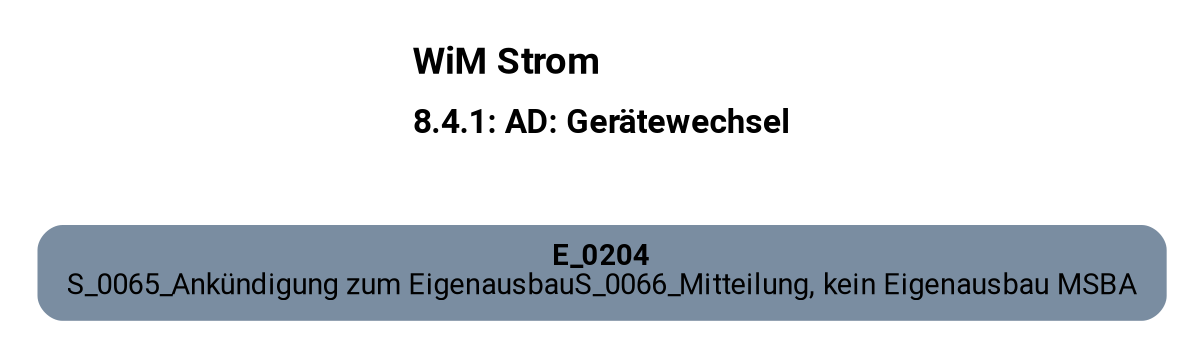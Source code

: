 digraph D {
    labelloc="t";
    label=<<B><FONT POINT-SIZE="18">WiM Strom</FONT></B><BR align="left"/><BR/><B><FONT POINT-SIZE="16">8.4.1: AD: Gerätewechsel</FONT></B><BR align="left"/><BR/><BR/><BR/>>;
    ratio="compress";
    concentrate=true;
    pack=true;
    rankdir=TB;
    packmode="array";
    size="20,20";
    fontsize=12;
    pad=0.25;
    "Empty" [margin="0.2,0.12", shape=box, style="filled,rounded", penwidth=0.0, fillcolor="#7a8da1", label=<<B>E_0204</B><BR align="center"/><FONT>S_0065_Ankündigung zum Eigenausbau
S_0066_Mitteilung, kein Eigenausbau MSBA</FONT><BR align="center"/>>, fontname="Roboto, sans-serif"];


    bgcolor="transparent";
fontname="Roboto, sans-serif";
}